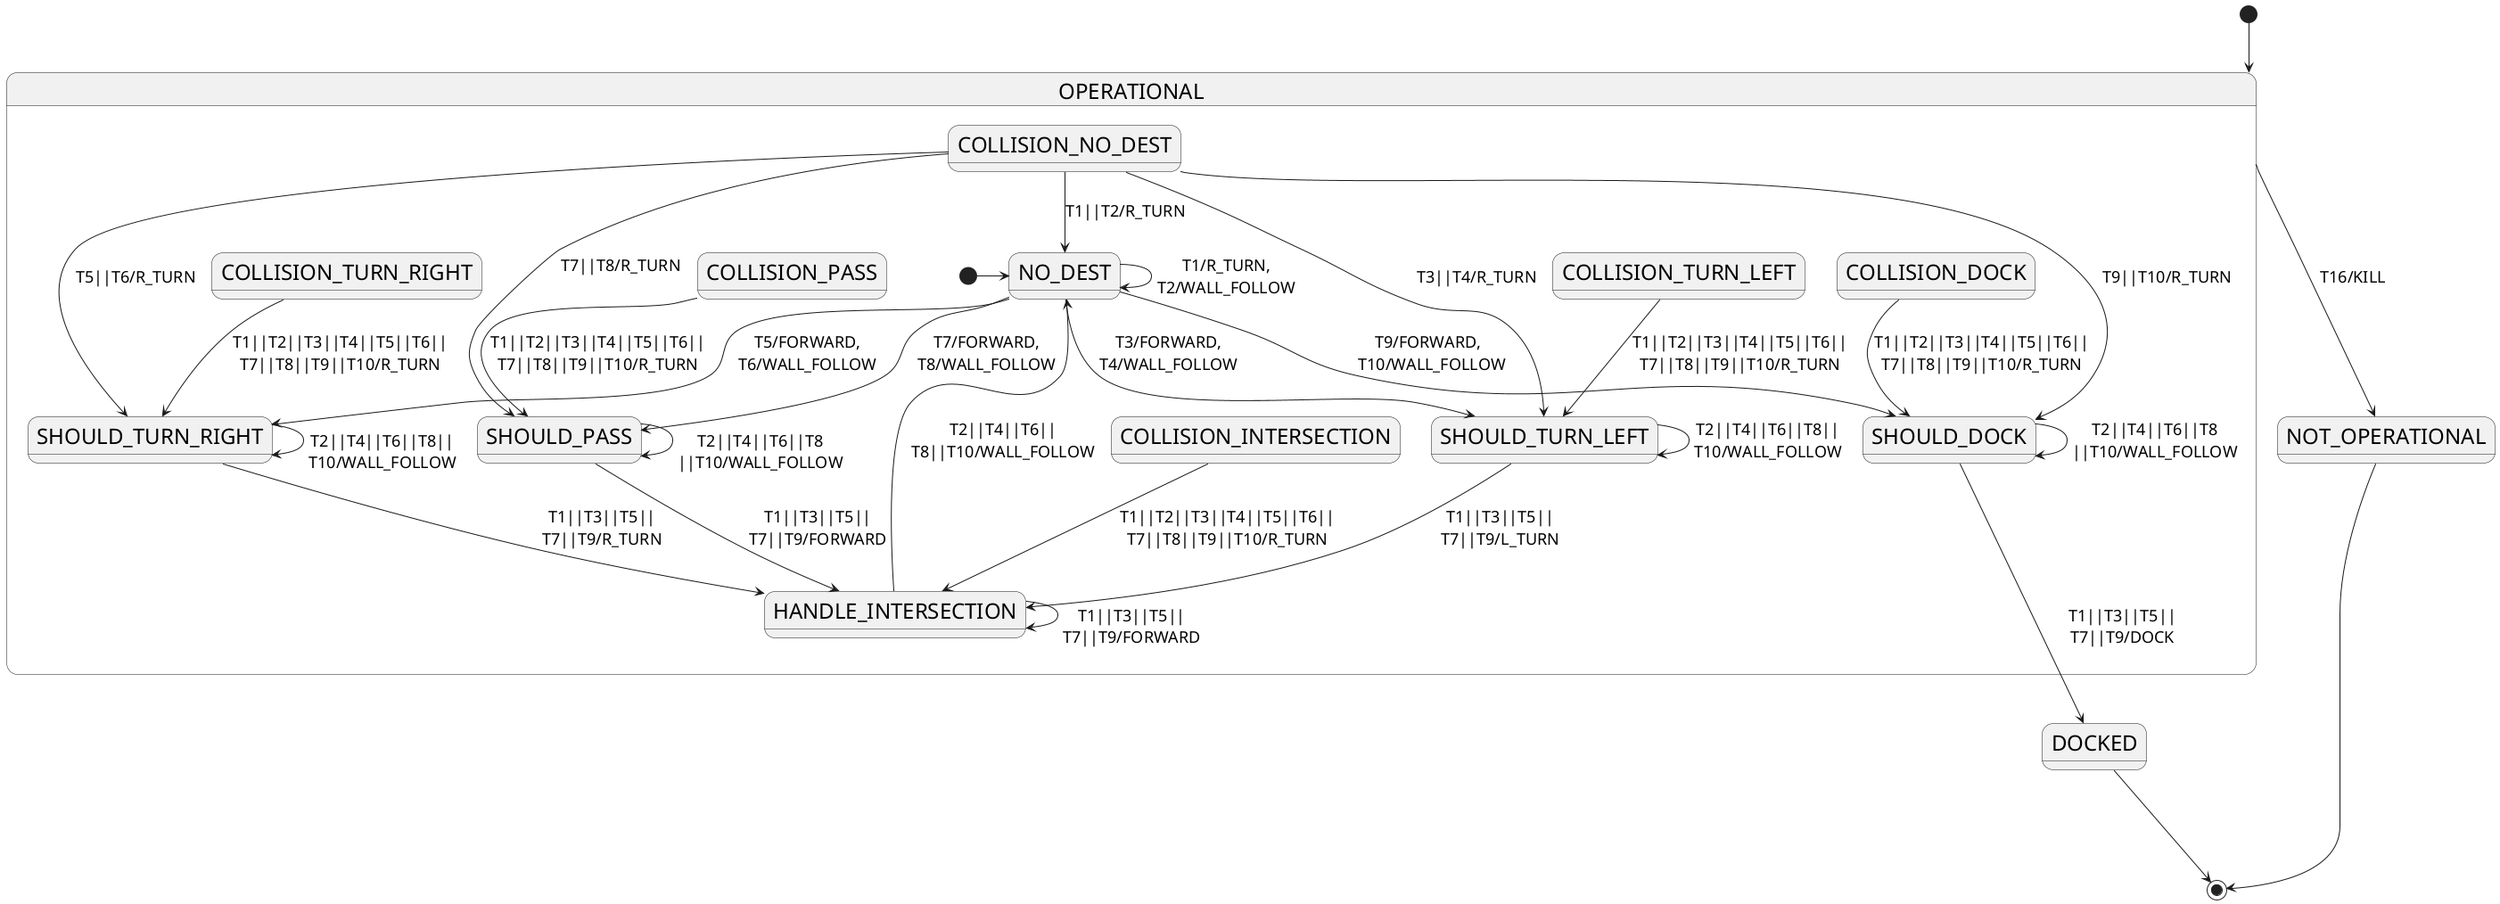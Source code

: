 @startuml state_machine_no_collision
<style>
stateDiagram {
  FontSize 24
  arrow {
    FontSize 18
  }
}
</style>

[*] --> OPERATIONAL

OPERATIONAL ---> NOT_OPERATIONAL: T16/KILL
NOT_OPERATIONAL ---> [*]
DOCKED ---> [*]

state OPERATIONAL {
[*]-> NO_DEST

NO_DEST --> NO_DEST: T1/R_TURN,\nT2/WALL_FOLLOW
NO_DEST --> SHOULD_TURN_LEFT: T3/FORWARD,\nT4/WALL_FOLLOW
NO_DEST --> SHOULD_TURN_RIGHT: T5/FORWARD,\nT6/WALL_FOLLOW
NO_DEST --> SHOULD_PASS: T7/FORWARD,\nT8/WALL_FOLLOW
NO_DEST --> SHOULD_DOCK: T9/FORWARD,\t\t\t\nT10/WALL_FOLLOW\t\t\t


SHOULD_TURN_LEFT --> SHOULD_TURN_LEFT: T2||T4||T6||T8||\nT10/WALL_FOLLOW
SHOULD_TURN_LEFT --> HANDLE_INTERSECTION: T1||T3||T5||\nT7||T9/L_TURN

SHOULD_TURN_RIGHT --> SHOULD_TURN_RIGHT: \nT2||T4||T6||T8||\nT10/WALL_FOLLOW
SHOULD_TURN_RIGHT --> HANDLE_INTERSECTION: T1||T3||T5||\nT7||T9/R_TURN

SHOULD_PASS --> SHOULD_PASS: \nT2||T4||T6||T8\n||T10/WALL_FOLLOW
SHOULD_PASS --> HANDLE_INTERSECTION: T1||T3||T5||\nT7||T9/FORWARD

SHOULD_DOCK --> SHOULD_DOCK: T2||T4||T6||T8\n||T10/WALL_FOLLOW
SHOULD_DOCK ---> DOCKED: \nT1||T3||T5||\nT7||T9/DOCK


HANDLE_INTERSECTION --> NO_DEST: T2||T4||T6||\nT8||T10/WALL_FOLLOW
HANDLE_INTERSECTION --> HANDLE_INTERSECTION: \nT1||T3||T5||\nT7||T9/FORWARD

COLLISION_NO_DEST --> NO_DEST: T1||T2/R_TURN
COLLISION_NO_DEST --> SHOULD_TURN_LEFT: T3||T4/R_TURN
COLLISION_NO_DEST --> SHOULD_TURN_RIGHT: T5||T6/R_TURN
COLLISION_NO_DEST --> SHOULD_PASS: T7||T8/R_TURN\n
COLLISION_NO_DEST --> SHOULD_DOCK: T9||T10/R_TURN


COLLISION_TURN_LEFT --> SHOULD_TURN_LEFT: T1||T2||T3||T4||T5||T6||\nT7||T8||T9||T10/R_TURN

COLLISION_TURN_RIGHT --> SHOULD_TURN_RIGHT: T1||T2||T3||T4||T5||T6||\nT7||T8||T9||T10/R_TURN

COLLISION_PASS --> SHOULD_PASS: T1||T2||T3||T4||T5||T6||\nT7||T8||T9||T10/R_TURN

COLLISION_DOCK --> SHOULD_DOCK: T1||T2||T3||T4||T5||T6||\nT7||T8||T9||T10/R_TURN

COLLISION_INTERSECTION --> HANDLE_INTERSECTION: T1||T2||T3||T4||T5||T6||\nT7||T8||T9||T10/R_TURN
}
@enduml